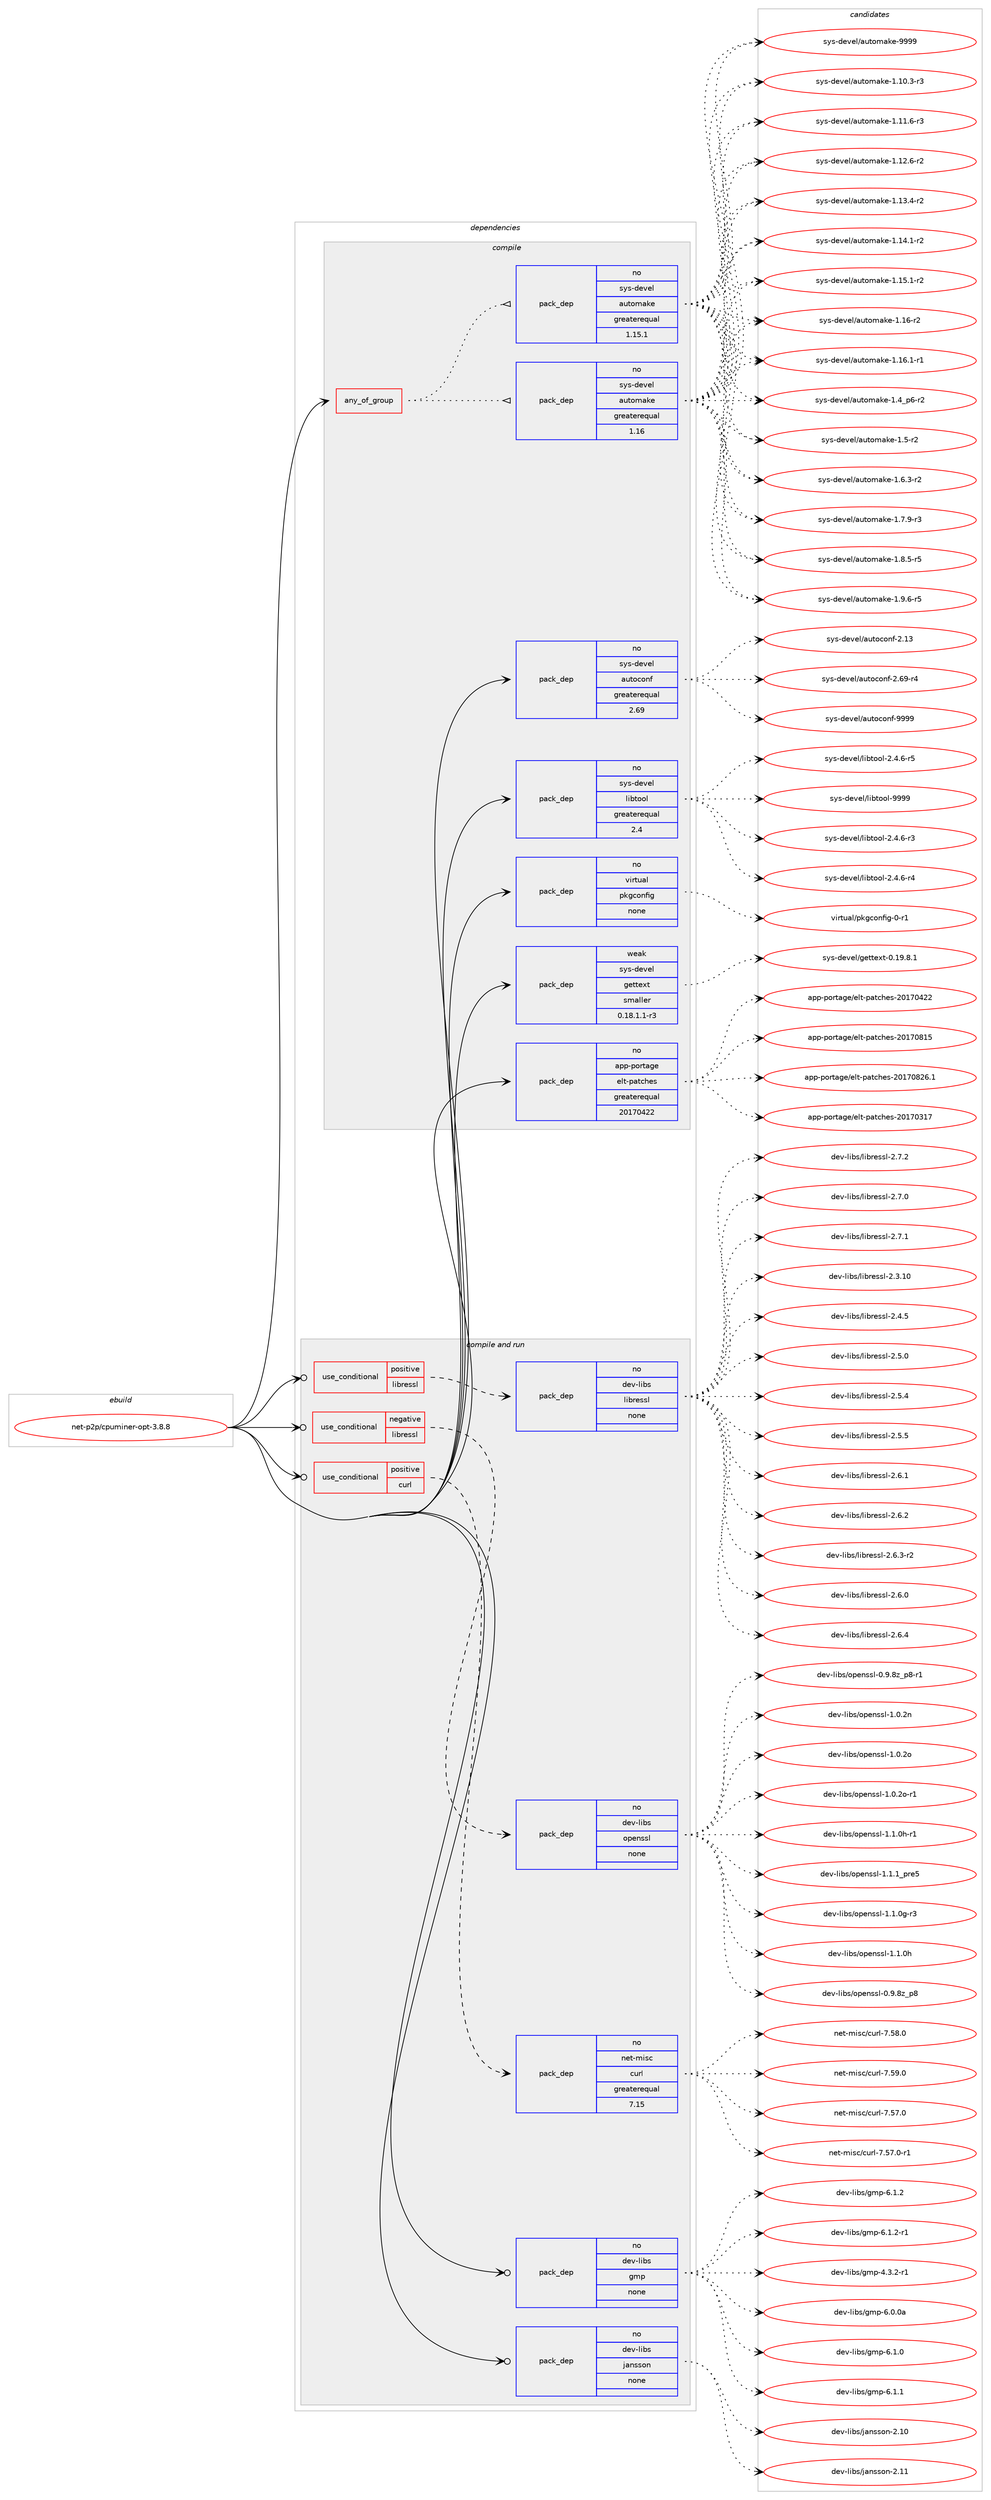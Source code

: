 digraph prolog {

# *************
# Graph options
# *************

newrank=true;
concentrate=true;
compound=true;
graph [rankdir=LR,fontname=Helvetica,fontsize=10,ranksep=1.5];#, ranksep=2.5, nodesep=0.2];
edge  [arrowhead=vee];
node  [fontname=Helvetica,fontsize=10];

# **********
# The ebuild
# **********

subgraph cluster_leftcol {
color=gray;
rank=same;
label=<<i>ebuild</i>>;
id [label="net-p2p/cpuminer-opt-3.8.8", color=red, width=4, href="../net-p2p/cpuminer-opt-3.8.8.svg"];
}

# ****************
# The dependencies
# ****************

subgraph cluster_midcol {
color=gray;
label=<<i>dependencies</i>>;
subgraph cluster_compile {
fillcolor="#eeeeee";
style=filled;
label=<<i>compile</i>>;
subgraph any14 {
dependency804 [label=<<TABLE BORDER="0" CELLBORDER="1" CELLSPACING="0" CELLPADDING="4"><TR><TD CELLPADDING="10">any_of_group</TD></TR></TABLE>>, shape=none, color=red];subgraph pack506 {
dependency805 [label=<<TABLE BORDER="0" CELLBORDER="1" CELLSPACING="0" CELLPADDING="4" WIDTH="220"><TR><TD ROWSPAN="6" CELLPADDING="30">pack_dep</TD></TR><TR><TD WIDTH="110">no</TD></TR><TR><TD>sys-devel</TD></TR><TR><TD>automake</TD></TR><TR><TD>greaterequal</TD></TR><TR><TD>1.16</TD></TR></TABLE>>, shape=none, color=blue];
}
dependency804:e -> dependency805:w [weight=20,style="dotted",arrowhead="oinv"];
subgraph pack507 {
dependency806 [label=<<TABLE BORDER="0" CELLBORDER="1" CELLSPACING="0" CELLPADDING="4" WIDTH="220"><TR><TD ROWSPAN="6" CELLPADDING="30">pack_dep</TD></TR><TR><TD WIDTH="110">no</TD></TR><TR><TD>sys-devel</TD></TR><TR><TD>automake</TD></TR><TR><TD>greaterequal</TD></TR><TR><TD>1.15.1</TD></TR></TABLE>>, shape=none, color=blue];
}
dependency804:e -> dependency806:w [weight=20,style="dotted",arrowhead="oinv"];
}
id:e -> dependency804:w [weight=20,style="solid",arrowhead="vee"];
subgraph pack508 {
dependency807 [label=<<TABLE BORDER="0" CELLBORDER="1" CELLSPACING="0" CELLPADDING="4" WIDTH="220"><TR><TD ROWSPAN="6" CELLPADDING="30">pack_dep</TD></TR><TR><TD WIDTH="110">no</TD></TR><TR><TD>app-portage</TD></TR><TR><TD>elt-patches</TD></TR><TR><TD>greaterequal</TD></TR><TR><TD>20170422</TD></TR></TABLE>>, shape=none, color=blue];
}
id:e -> dependency807:w [weight=20,style="solid",arrowhead="vee"];
subgraph pack509 {
dependency808 [label=<<TABLE BORDER="0" CELLBORDER="1" CELLSPACING="0" CELLPADDING="4" WIDTH="220"><TR><TD ROWSPAN="6" CELLPADDING="30">pack_dep</TD></TR><TR><TD WIDTH="110">no</TD></TR><TR><TD>sys-devel</TD></TR><TR><TD>autoconf</TD></TR><TR><TD>greaterequal</TD></TR><TR><TD>2.69</TD></TR></TABLE>>, shape=none, color=blue];
}
id:e -> dependency808:w [weight=20,style="solid",arrowhead="vee"];
subgraph pack510 {
dependency809 [label=<<TABLE BORDER="0" CELLBORDER="1" CELLSPACING="0" CELLPADDING="4" WIDTH="220"><TR><TD ROWSPAN="6" CELLPADDING="30">pack_dep</TD></TR><TR><TD WIDTH="110">no</TD></TR><TR><TD>sys-devel</TD></TR><TR><TD>libtool</TD></TR><TR><TD>greaterequal</TD></TR><TR><TD>2.4</TD></TR></TABLE>>, shape=none, color=blue];
}
id:e -> dependency809:w [weight=20,style="solid",arrowhead="vee"];
subgraph pack511 {
dependency810 [label=<<TABLE BORDER="0" CELLBORDER="1" CELLSPACING="0" CELLPADDING="4" WIDTH="220"><TR><TD ROWSPAN="6" CELLPADDING="30">pack_dep</TD></TR><TR><TD WIDTH="110">no</TD></TR><TR><TD>virtual</TD></TR><TR><TD>pkgconfig</TD></TR><TR><TD>none</TD></TR><TR><TD></TD></TR></TABLE>>, shape=none, color=blue];
}
id:e -> dependency810:w [weight=20,style="solid",arrowhead="vee"];
subgraph pack512 {
dependency811 [label=<<TABLE BORDER="0" CELLBORDER="1" CELLSPACING="0" CELLPADDING="4" WIDTH="220"><TR><TD ROWSPAN="6" CELLPADDING="30">pack_dep</TD></TR><TR><TD WIDTH="110">weak</TD></TR><TR><TD>sys-devel</TD></TR><TR><TD>gettext</TD></TR><TR><TD>smaller</TD></TR><TR><TD>0.18.1.1-r3</TD></TR></TABLE>>, shape=none, color=blue];
}
id:e -> dependency811:w [weight=20,style="solid",arrowhead="vee"];
}
subgraph cluster_compileandrun {
fillcolor="#eeeeee";
style=filled;
label=<<i>compile and run</i>>;
subgraph cond286 {
dependency812 [label=<<TABLE BORDER="0" CELLBORDER="1" CELLSPACING="0" CELLPADDING="4"><TR><TD ROWSPAN="3" CELLPADDING="10">use_conditional</TD></TR><TR><TD>negative</TD></TR><TR><TD>libressl</TD></TR></TABLE>>, shape=none, color=red];
subgraph pack513 {
dependency813 [label=<<TABLE BORDER="0" CELLBORDER="1" CELLSPACING="0" CELLPADDING="4" WIDTH="220"><TR><TD ROWSPAN="6" CELLPADDING="30">pack_dep</TD></TR><TR><TD WIDTH="110">no</TD></TR><TR><TD>dev-libs</TD></TR><TR><TD>openssl</TD></TR><TR><TD>none</TD></TR><TR><TD></TD></TR></TABLE>>, shape=none, color=blue];
}
dependency812:e -> dependency813:w [weight=20,style="dashed",arrowhead="vee"];
}
id:e -> dependency812:w [weight=20,style="solid",arrowhead="odotvee"];
subgraph cond287 {
dependency814 [label=<<TABLE BORDER="0" CELLBORDER="1" CELLSPACING="0" CELLPADDING="4"><TR><TD ROWSPAN="3" CELLPADDING="10">use_conditional</TD></TR><TR><TD>positive</TD></TR><TR><TD>curl</TD></TR></TABLE>>, shape=none, color=red];
subgraph pack514 {
dependency815 [label=<<TABLE BORDER="0" CELLBORDER="1" CELLSPACING="0" CELLPADDING="4" WIDTH="220"><TR><TD ROWSPAN="6" CELLPADDING="30">pack_dep</TD></TR><TR><TD WIDTH="110">no</TD></TR><TR><TD>net-misc</TD></TR><TR><TD>curl</TD></TR><TR><TD>greaterequal</TD></TR><TR><TD>7.15</TD></TR></TABLE>>, shape=none, color=blue];
}
dependency814:e -> dependency815:w [weight=20,style="dashed",arrowhead="vee"];
}
id:e -> dependency814:w [weight=20,style="solid",arrowhead="odotvee"];
subgraph cond288 {
dependency816 [label=<<TABLE BORDER="0" CELLBORDER="1" CELLSPACING="0" CELLPADDING="4"><TR><TD ROWSPAN="3" CELLPADDING="10">use_conditional</TD></TR><TR><TD>positive</TD></TR><TR><TD>libressl</TD></TR></TABLE>>, shape=none, color=red];
subgraph pack515 {
dependency817 [label=<<TABLE BORDER="0" CELLBORDER="1" CELLSPACING="0" CELLPADDING="4" WIDTH="220"><TR><TD ROWSPAN="6" CELLPADDING="30">pack_dep</TD></TR><TR><TD WIDTH="110">no</TD></TR><TR><TD>dev-libs</TD></TR><TR><TD>libressl</TD></TR><TR><TD>none</TD></TR><TR><TD></TD></TR></TABLE>>, shape=none, color=blue];
}
dependency816:e -> dependency817:w [weight=20,style="dashed",arrowhead="vee"];
}
id:e -> dependency816:w [weight=20,style="solid",arrowhead="odotvee"];
subgraph pack516 {
dependency818 [label=<<TABLE BORDER="0" CELLBORDER="1" CELLSPACING="0" CELLPADDING="4" WIDTH="220"><TR><TD ROWSPAN="6" CELLPADDING="30">pack_dep</TD></TR><TR><TD WIDTH="110">no</TD></TR><TR><TD>dev-libs</TD></TR><TR><TD>gmp</TD></TR><TR><TD>none</TD></TR><TR><TD></TD></TR></TABLE>>, shape=none, color=blue];
}
id:e -> dependency818:w [weight=20,style="solid",arrowhead="odotvee"];
subgraph pack517 {
dependency819 [label=<<TABLE BORDER="0" CELLBORDER="1" CELLSPACING="0" CELLPADDING="4" WIDTH="220"><TR><TD ROWSPAN="6" CELLPADDING="30">pack_dep</TD></TR><TR><TD WIDTH="110">no</TD></TR><TR><TD>dev-libs</TD></TR><TR><TD>jansson</TD></TR><TR><TD>none</TD></TR><TR><TD></TD></TR></TABLE>>, shape=none, color=blue];
}
id:e -> dependency819:w [weight=20,style="solid",arrowhead="odotvee"];
}
subgraph cluster_run {
fillcolor="#eeeeee";
style=filled;
label=<<i>run</i>>;
}
}

# **************
# The candidates
# **************

subgraph cluster_choices {
rank=same;
color=gray;
label=<<i>candidates</i>>;

subgraph choice506 {
color=black;
nodesep=1;
choice11512111545100101118101108479711711611110997107101454946494846514511451 [label="sys-devel/automake-1.10.3-r3", color=red, width=4,href="../sys-devel/automake-1.10.3-r3.svg"];
choice11512111545100101118101108479711711611110997107101454946494946544511451 [label="sys-devel/automake-1.11.6-r3", color=red, width=4,href="../sys-devel/automake-1.11.6-r3.svg"];
choice11512111545100101118101108479711711611110997107101454946495046544511450 [label="sys-devel/automake-1.12.6-r2", color=red, width=4,href="../sys-devel/automake-1.12.6-r2.svg"];
choice11512111545100101118101108479711711611110997107101454946495146524511450 [label="sys-devel/automake-1.13.4-r2", color=red, width=4,href="../sys-devel/automake-1.13.4-r2.svg"];
choice11512111545100101118101108479711711611110997107101454946495246494511450 [label="sys-devel/automake-1.14.1-r2", color=red, width=4,href="../sys-devel/automake-1.14.1-r2.svg"];
choice11512111545100101118101108479711711611110997107101454946495346494511450 [label="sys-devel/automake-1.15.1-r2", color=red, width=4,href="../sys-devel/automake-1.15.1-r2.svg"];
choice1151211154510010111810110847971171161111099710710145494649544511450 [label="sys-devel/automake-1.16-r2", color=red, width=4,href="../sys-devel/automake-1.16-r2.svg"];
choice11512111545100101118101108479711711611110997107101454946495446494511449 [label="sys-devel/automake-1.16.1-r1", color=red, width=4,href="../sys-devel/automake-1.16.1-r1.svg"];
choice115121115451001011181011084797117116111109971071014549465295112544511450 [label="sys-devel/automake-1.4_p6-r2", color=red, width=4,href="../sys-devel/automake-1.4_p6-r2.svg"];
choice11512111545100101118101108479711711611110997107101454946534511450 [label="sys-devel/automake-1.5-r2", color=red, width=4,href="../sys-devel/automake-1.5-r2.svg"];
choice115121115451001011181011084797117116111109971071014549465446514511450 [label="sys-devel/automake-1.6.3-r2", color=red, width=4,href="../sys-devel/automake-1.6.3-r2.svg"];
choice115121115451001011181011084797117116111109971071014549465546574511451 [label="sys-devel/automake-1.7.9-r3", color=red, width=4,href="../sys-devel/automake-1.7.9-r3.svg"];
choice115121115451001011181011084797117116111109971071014549465646534511453 [label="sys-devel/automake-1.8.5-r5", color=red, width=4,href="../sys-devel/automake-1.8.5-r5.svg"];
choice115121115451001011181011084797117116111109971071014549465746544511453 [label="sys-devel/automake-1.9.6-r5", color=red, width=4,href="../sys-devel/automake-1.9.6-r5.svg"];
choice115121115451001011181011084797117116111109971071014557575757 [label="sys-devel/automake-9999", color=red, width=4,href="../sys-devel/automake-9999.svg"];
dependency805:e -> choice11512111545100101118101108479711711611110997107101454946494846514511451:w [style=dotted,weight="100"];
dependency805:e -> choice11512111545100101118101108479711711611110997107101454946494946544511451:w [style=dotted,weight="100"];
dependency805:e -> choice11512111545100101118101108479711711611110997107101454946495046544511450:w [style=dotted,weight="100"];
dependency805:e -> choice11512111545100101118101108479711711611110997107101454946495146524511450:w [style=dotted,weight="100"];
dependency805:e -> choice11512111545100101118101108479711711611110997107101454946495246494511450:w [style=dotted,weight="100"];
dependency805:e -> choice11512111545100101118101108479711711611110997107101454946495346494511450:w [style=dotted,weight="100"];
dependency805:e -> choice1151211154510010111810110847971171161111099710710145494649544511450:w [style=dotted,weight="100"];
dependency805:e -> choice11512111545100101118101108479711711611110997107101454946495446494511449:w [style=dotted,weight="100"];
dependency805:e -> choice115121115451001011181011084797117116111109971071014549465295112544511450:w [style=dotted,weight="100"];
dependency805:e -> choice11512111545100101118101108479711711611110997107101454946534511450:w [style=dotted,weight="100"];
dependency805:e -> choice115121115451001011181011084797117116111109971071014549465446514511450:w [style=dotted,weight="100"];
dependency805:e -> choice115121115451001011181011084797117116111109971071014549465546574511451:w [style=dotted,weight="100"];
dependency805:e -> choice115121115451001011181011084797117116111109971071014549465646534511453:w [style=dotted,weight="100"];
dependency805:e -> choice115121115451001011181011084797117116111109971071014549465746544511453:w [style=dotted,weight="100"];
dependency805:e -> choice115121115451001011181011084797117116111109971071014557575757:w [style=dotted,weight="100"];
}
subgraph choice507 {
color=black;
nodesep=1;
choice11512111545100101118101108479711711611110997107101454946494846514511451 [label="sys-devel/automake-1.10.3-r3", color=red, width=4,href="../sys-devel/automake-1.10.3-r3.svg"];
choice11512111545100101118101108479711711611110997107101454946494946544511451 [label="sys-devel/automake-1.11.6-r3", color=red, width=4,href="../sys-devel/automake-1.11.6-r3.svg"];
choice11512111545100101118101108479711711611110997107101454946495046544511450 [label="sys-devel/automake-1.12.6-r2", color=red, width=4,href="../sys-devel/automake-1.12.6-r2.svg"];
choice11512111545100101118101108479711711611110997107101454946495146524511450 [label="sys-devel/automake-1.13.4-r2", color=red, width=4,href="../sys-devel/automake-1.13.4-r2.svg"];
choice11512111545100101118101108479711711611110997107101454946495246494511450 [label="sys-devel/automake-1.14.1-r2", color=red, width=4,href="../sys-devel/automake-1.14.1-r2.svg"];
choice11512111545100101118101108479711711611110997107101454946495346494511450 [label="sys-devel/automake-1.15.1-r2", color=red, width=4,href="../sys-devel/automake-1.15.1-r2.svg"];
choice1151211154510010111810110847971171161111099710710145494649544511450 [label="sys-devel/automake-1.16-r2", color=red, width=4,href="../sys-devel/automake-1.16-r2.svg"];
choice11512111545100101118101108479711711611110997107101454946495446494511449 [label="sys-devel/automake-1.16.1-r1", color=red, width=4,href="../sys-devel/automake-1.16.1-r1.svg"];
choice115121115451001011181011084797117116111109971071014549465295112544511450 [label="sys-devel/automake-1.4_p6-r2", color=red, width=4,href="../sys-devel/automake-1.4_p6-r2.svg"];
choice11512111545100101118101108479711711611110997107101454946534511450 [label="sys-devel/automake-1.5-r2", color=red, width=4,href="../sys-devel/automake-1.5-r2.svg"];
choice115121115451001011181011084797117116111109971071014549465446514511450 [label="sys-devel/automake-1.6.3-r2", color=red, width=4,href="../sys-devel/automake-1.6.3-r2.svg"];
choice115121115451001011181011084797117116111109971071014549465546574511451 [label="sys-devel/automake-1.7.9-r3", color=red, width=4,href="../sys-devel/automake-1.7.9-r3.svg"];
choice115121115451001011181011084797117116111109971071014549465646534511453 [label="sys-devel/automake-1.8.5-r5", color=red, width=4,href="../sys-devel/automake-1.8.5-r5.svg"];
choice115121115451001011181011084797117116111109971071014549465746544511453 [label="sys-devel/automake-1.9.6-r5", color=red, width=4,href="../sys-devel/automake-1.9.6-r5.svg"];
choice115121115451001011181011084797117116111109971071014557575757 [label="sys-devel/automake-9999", color=red, width=4,href="../sys-devel/automake-9999.svg"];
dependency806:e -> choice11512111545100101118101108479711711611110997107101454946494846514511451:w [style=dotted,weight="100"];
dependency806:e -> choice11512111545100101118101108479711711611110997107101454946494946544511451:w [style=dotted,weight="100"];
dependency806:e -> choice11512111545100101118101108479711711611110997107101454946495046544511450:w [style=dotted,weight="100"];
dependency806:e -> choice11512111545100101118101108479711711611110997107101454946495146524511450:w [style=dotted,weight="100"];
dependency806:e -> choice11512111545100101118101108479711711611110997107101454946495246494511450:w [style=dotted,weight="100"];
dependency806:e -> choice11512111545100101118101108479711711611110997107101454946495346494511450:w [style=dotted,weight="100"];
dependency806:e -> choice1151211154510010111810110847971171161111099710710145494649544511450:w [style=dotted,weight="100"];
dependency806:e -> choice11512111545100101118101108479711711611110997107101454946495446494511449:w [style=dotted,weight="100"];
dependency806:e -> choice115121115451001011181011084797117116111109971071014549465295112544511450:w [style=dotted,weight="100"];
dependency806:e -> choice11512111545100101118101108479711711611110997107101454946534511450:w [style=dotted,weight="100"];
dependency806:e -> choice115121115451001011181011084797117116111109971071014549465446514511450:w [style=dotted,weight="100"];
dependency806:e -> choice115121115451001011181011084797117116111109971071014549465546574511451:w [style=dotted,weight="100"];
dependency806:e -> choice115121115451001011181011084797117116111109971071014549465646534511453:w [style=dotted,weight="100"];
dependency806:e -> choice115121115451001011181011084797117116111109971071014549465746544511453:w [style=dotted,weight="100"];
dependency806:e -> choice115121115451001011181011084797117116111109971071014557575757:w [style=dotted,weight="100"];
}
subgraph choice508 {
color=black;
nodesep=1;
choice97112112451121111141169710310147101108116451129711699104101115455048495548514955 [label="app-portage/elt-patches-20170317", color=red, width=4,href="../app-portage/elt-patches-20170317.svg"];
choice97112112451121111141169710310147101108116451129711699104101115455048495548525050 [label="app-portage/elt-patches-20170422", color=red, width=4,href="../app-portage/elt-patches-20170422.svg"];
choice97112112451121111141169710310147101108116451129711699104101115455048495548564953 [label="app-portage/elt-patches-20170815", color=red, width=4,href="../app-portage/elt-patches-20170815.svg"];
choice971121124511211111411697103101471011081164511297116991041011154550484955485650544649 [label="app-portage/elt-patches-20170826.1", color=red, width=4,href="../app-portage/elt-patches-20170826.1.svg"];
dependency807:e -> choice97112112451121111141169710310147101108116451129711699104101115455048495548514955:w [style=dotted,weight="100"];
dependency807:e -> choice97112112451121111141169710310147101108116451129711699104101115455048495548525050:w [style=dotted,weight="100"];
dependency807:e -> choice97112112451121111141169710310147101108116451129711699104101115455048495548564953:w [style=dotted,weight="100"];
dependency807:e -> choice971121124511211111411697103101471011081164511297116991041011154550484955485650544649:w [style=dotted,weight="100"];
}
subgraph choice509 {
color=black;
nodesep=1;
choice115121115451001011181011084797117116111991111101024550464951 [label="sys-devel/autoconf-2.13", color=red, width=4,href="../sys-devel/autoconf-2.13.svg"];
choice1151211154510010111810110847971171161119911111010245504654574511452 [label="sys-devel/autoconf-2.69-r4", color=red, width=4,href="../sys-devel/autoconf-2.69-r4.svg"];
choice115121115451001011181011084797117116111991111101024557575757 [label="sys-devel/autoconf-9999", color=red, width=4,href="../sys-devel/autoconf-9999.svg"];
dependency808:e -> choice115121115451001011181011084797117116111991111101024550464951:w [style=dotted,weight="100"];
dependency808:e -> choice1151211154510010111810110847971171161119911111010245504654574511452:w [style=dotted,weight="100"];
dependency808:e -> choice115121115451001011181011084797117116111991111101024557575757:w [style=dotted,weight="100"];
}
subgraph choice510 {
color=black;
nodesep=1;
choice1151211154510010111810110847108105981161111111084550465246544511451 [label="sys-devel/libtool-2.4.6-r3", color=red, width=4,href="../sys-devel/libtool-2.4.6-r3.svg"];
choice1151211154510010111810110847108105981161111111084550465246544511452 [label="sys-devel/libtool-2.4.6-r4", color=red, width=4,href="../sys-devel/libtool-2.4.6-r4.svg"];
choice1151211154510010111810110847108105981161111111084550465246544511453 [label="sys-devel/libtool-2.4.6-r5", color=red, width=4,href="../sys-devel/libtool-2.4.6-r5.svg"];
choice1151211154510010111810110847108105981161111111084557575757 [label="sys-devel/libtool-9999", color=red, width=4,href="../sys-devel/libtool-9999.svg"];
dependency809:e -> choice1151211154510010111810110847108105981161111111084550465246544511451:w [style=dotted,weight="100"];
dependency809:e -> choice1151211154510010111810110847108105981161111111084550465246544511452:w [style=dotted,weight="100"];
dependency809:e -> choice1151211154510010111810110847108105981161111111084550465246544511453:w [style=dotted,weight="100"];
dependency809:e -> choice1151211154510010111810110847108105981161111111084557575757:w [style=dotted,weight="100"];
}
subgraph choice511 {
color=black;
nodesep=1;
choice11810511411611797108471121071039911111010210510345484511449 [label="virtual/pkgconfig-0-r1", color=red, width=4,href="../virtual/pkgconfig-0-r1.svg"];
dependency810:e -> choice11810511411611797108471121071039911111010210510345484511449:w [style=dotted,weight="100"];
}
subgraph choice512 {
color=black;
nodesep=1;
choice1151211154510010111810110847103101116116101120116454846495746564649 [label="sys-devel/gettext-0.19.8.1", color=red, width=4,href="../sys-devel/gettext-0.19.8.1.svg"];
dependency811:e -> choice1151211154510010111810110847103101116116101120116454846495746564649:w [style=dotted,weight="100"];
}
subgraph choice513 {
color=black;
nodesep=1;
choice1001011184510810598115471111121011101151151084549464946481034511451 [label="dev-libs/openssl-1.1.0g-r3", color=red, width=4,href="../dev-libs/openssl-1.1.0g-r3.svg"];
choice100101118451081059811547111112101110115115108454946494648104 [label="dev-libs/openssl-1.1.0h", color=red, width=4,href="../dev-libs/openssl-1.1.0h.svg"];
choice1001011184510810598115471111121011101151151084548465746561229511256 [label="dev-libs/openssl-0.9.8z_p8", color=red, width=4,href="../dev-libs/openssl-0.9.8z_p8.svg"];
choice10010111845108105981154711111210111011511510845484657465612295112564511449 [label="dev-libs/openssl-0.9.8z_p8-r1", color=red, width=4,href="../dev-libs/openssl-0.9.8z_p8-r1.svg"];
choice100101118451081059811547111112101110115115108454946484650110 [label="dev-libs/openssl-1.0.2n", color=red, width=4,href="../dev-libs/openssl-1.0.2n.svg"];
choice100101118451081059811547111112101110115115108454946484650111 [label="dev-libs/openssl-1.0.2o", color=red, width=4,href="../dev-libs/openssl-1.0.2o.svg"];
choice1001011184510810598115471111121011101151151084549464846501114511449 [label="dev-libs/openssl-1.0.2o-r1", color=red, width=4,href="../dev-libs/openssl-1.0.2o-r1.svg"];
choice1001011184510810598115471111121011101151151084549464946481044511449 [label="dev-libs/openssl-1.1.0h-r1", color=red, width=4,href="../dev-libs/openssl-1.1.0h-r1.svg"];
choice1001011184510810598115471111121011101151151084549464946499511211410153 [label="dev-libs/openssl-1.1.1_pre5", color=red, width=4,href="../dev-libs/openssl-1.1.1_pre5.svg"];
dependency813:e -> choice1001011184510810598115471111121011101151151084549464946481034511451:w [style=dotted,weight="100"];
dependency813:e -> choice100101118451081059811547111112101110115115108454946494648104:w [style=dotted,weight="100"];
dependency813:e -> choice1001011184510810598115471111121011101151151084548465746561229511256:w [style=dotted,weight="100"];
dependency813:e -> choice10010111845108105981154711111210111011511510845484657465612295112564511449:w [style=dotted,weight="100"];
dependency813:e -> choice100101118451081059811547111112101110115115108454946484650110:w [style=dotted,weight="100"];
dependency813:e -> choice100101118451081059811547111112101110115115108454946484650111:w [style=dotted,weight="100"];
dependency813:e -> choice1001011184510810598115471111121011101151151084549464846501114511449:w [style=dotted,weight="100"];
dependency813:e -> choice1001011184510810598115471111121011101151151084549464946481044511449:w [style=dotted,weight="100"];
dependency813:e -> choice1001011184510810598115471111121011101151151084549464946499511211410153:w [style=dotted,weight="100"];
}
subgraph choice514 {
color=black;
nodesep=1;
choice1101011164510910511599479911711410845554653554648 [label="net-misc/curl-7.57.0", color=red, width=4,href="../net-misc/curl-7.57.0.svg"];
choice11010111645109105115994799117114108455546535546484511449 [label="net-misc/curl-7.57.0-r1", color=red, width=4,href="../net-misc/curl-7.57.0-r1.svg"];
choice1101011164510910511599479911711410845554653564648 [label="net-misc/curl-7.58.0", color=red, width=4,href="../net-misc/curl-7.58.0.svg"];
choice1101011164510910511599479911711410845554653574648 [label="net-misc/curl-7.59.0", color=red, width=4,href="../net-misc/curl-7.59.0.svg"];
dependency815:e -> choice1101011164510910511599479911711410845554653554648:w [style=dotted,weight="100"];
dependency815:e -> choice11010111645109105115994799117114108455546535546484511449:w [style=dotted,weight="100"];
dependency815:e -> choice1101011164510910511599479911711410845554653564648:w [style=dotted,weight="100"];
dependency815:e -> choice1101011164510910511599479911711410845554653574648:w [style=dotted,weight="100"];
}
subgraph choice515 {
color=black;
nodesep=1;
choice10010111845108105981154710810598114101115115108455046554648 [label="dev-libs/libressl-2.7.0", color=red, width=4,href="../dev-libs/libressl-2.7.0.svg"];
choice10010111845108105981154710810598114101115115108455046554649 [label="dev-libs/libressl-2.7.1", color=red, width=4,href="../dev-libs/libressl-2.7.1.svg"];
choice1001011184510810598115471081059811410111511510845504651464948 [label="dev-libs/libressl-2.3.10", color=red, width=4,href="../dev-libs/libressl-2.3.10.svg"];
choice10010111845108105981154710810598114101115115108455046524653 [label="dev-libs/libressl-2.4.5", color=red, width=4,href="../dev-libs/libressl-2.4.5.svg"];
choice10010111845108105981154710810598114101115115108455046534648 [label="dev-libs/libressl-2.5.0", color=red, width=4,href="../dev-libs/libressl-2.5.0.svg"];
choice10010111845108105981154710810598114101115115108455046534652 [label="dev-libs/libressl-2.5.4", color=red, width=4,href="../dev-libs/libressl-2.5.4.svg"];
choice10010111845108105981154710810598114101115115108455046534653 [label="dev-libs/libressl-2.5.5", color=red, width=4,href="../dev-libs/libressl-2.5.5.svg"];
choice10010111845108105981154710810598114101115115108455046544649 [label="dev-libs/libressl-2.6.1", color=red, width=4,href="../dev-libs/libressl-2.6.1.svg"];
choice10010111845108105981154710810598114101115115108455046544650 [label="dev-libs/libressl-2.6.2", color=red, width=4,href="../dev-libs/libressl-2.6.2.svg"];
choice100101118451081059811547108105981141011151151084550465446514511450 [label="dev-libs/libressl-2.6.3-r2", color=red, width=4,href="../dev-libs/libressl-2.6.3-r2.svg"];
choice10010111845108105981154710810598114101115115108455046544648 [label="dev-libs/libressl-2.6.0", color=red, width=4,href="../dev-libs/libressl-2.6.0.svg"];
choice10010111845108105981154710810598114101115115108455046544652 [label="dev-libs/libressl-2.6.4", color=red, width=4,href="../dev-libs/libressl-2.6.4.svg"];
choice10010111845108105981154710810598114101115115108455046554650 [label="dev-libs/libressl-2.7.2", color=red, width=4,href="../dev-libs/libressl-2.7.2.svg"];
dependency817:e -> choice10010111845108105981154710810598114101115115108455046554648:w [style=dotted,weight="100"];
dependency817:e -> choice10010111845108105981154710810598114101115115108455046554649:w [style=dotted,weight="100"];
dependency817:e -> choice1001011184510810598115471081059811410111511510845504651464948:w [style=dotted,weight="100"];
dependency817:e -> choice10010111845108105981154710810598114101115115108455046524653:w [style=dotted,weight="100"];
dependency817:e -> choice10010111845108105981154710810598114101115115108455046534648:w [style=dotted,weight="100"];
dependency817:e -> choice10010111845108105981154710810598114101115115108455046534652:w [style=dotted,weight="100"];
dependency817:e -> choice10010111845108105981154710810598114101115115108455046534653:w [style=dotted,weight="100"];
dependency817:e -> choice10010111845108105981154710810598114101115115108455046544649:w [style=dotted,weight="100"];
dependency817:e -> choice10010111845108105981154710810598114101115115108455046544650:w [style=dotted,weight="100"];
dependency817:e -> choice100101118451081059811547108105981141011151151084550465446514511450:w [style=dotted,weight="100"];
dependency817:e -> choice10010111845108105981154710810598114101115115108455046544648:w [style=dotted,weight="100"];
dependency817:e -> choice10010111845108105981154710810598114101115115108455046544652:w [style=dotted,weight="100"];
dependency817:e -> choice10010111845108105981154710810598114101115115108455046554650:w [style=dotted,weight="100"];
}
subgraph choice516 {
color=black;
nodesep=1;
choice1001011184510810598115471031091124552465146504511449 [label="dev-libs/gmp-4.3.2-r1", color=red, width=4,href="../dev-libs/gmp-4.3.2-r1.svg"];
choice10010111845108105981154710310911245544648464897 [label="dev-libs/gmp-6.0.0a", color=red, width=4,href="../dev-libs/gmp-6.0.0a.svg"];
choice100101118451081059811547103109112455446494648 [label="dev-libs/gmp-6.1.0", color=red, width=4,href="../dev-libs/gmp-6.1.0.svg"];
choice100101118451081059811547103109112455446494649 [label="dev-libs/gmp-6.1.1", color=red, width=4,href="../dev-libs/gmp-6.1.1.svg"];
choice100101118451081059811547103109112455446494650 [label="dev-libs/gmp-6.1.2", color=red, width=4,href="../dev-libs/gmp-6.1.2.svg"];
choice1001011184510810598115471031091124554464946504511449 [label="dev-libs/gmp-6.1.2-r1", color=red, width=4,href="../dev-libs/gmp-6.1.2-r1.svg"];
dependency818:e -> choice1001011184510810598115471031091124552465146504511449:w [style=dotted,weight="100"];
dependency818:e -> choice10010111845108105981154710310911245544648464897:w [style=dotted,weight="100"];
dependency818:e -> choice100101118451081059811547103109112455446494648:w [style=dotted,weight="100"];
dependency818:e -> choice100101118451081059811547103109112455446494649:w [style=dotted,weight="100"];
dependency818:e -> choice100101118451081059811547103109112455446494650:w [style=dotted,weight="100"];
dependency818:e -> choice1001011184510810598115471031091124554464946504511449:w [style=dotted,weight="100"];
}
subgraph choice517 {
color=black;
nodesep=1;
choice100101118451081059811547106971101151151111104550464948 [label="dev-libs/jansson-2.10", color=red, width=4,href="../dev-libs/jansson-2.10.svg"];
choice100101118451081059811547106971101151151111104550464949 [label="dev-libs/jansson-2.11", color=red, width=4,href="../dev-libs/jansson-2.11.svg"];
dependency819:e -> choice100101118451081059811547106971101151151111104550464948:w [style=dotted,weight="100"];
dependency819:e -> choice100101118451081059811547106971101151151111104550464949:w [style=dotted,weight="100"];
}
}

}
